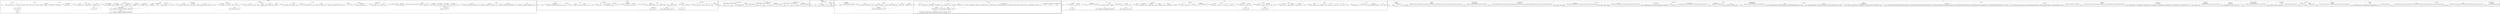 strict digraph {
compound = true;
concentrate=true;
node [shape=box];

subgraph cluster585 {
style=bold;label="behavioral";
GRAPH_DUMMY585 [shape=point, style=invis];
subgraph cluster0 {
style=dashed;label="catalog.py";
GRAPH_DUMMY0 [shape=point, style=invis];
subgraph cluster2 {
style=rounded;label="Catalog";
GRAPH_DUMMY2 [shape=point, style=invis];
3 [style=solid,label="__init__"];
8 [style=solid,label="_static_method_1"];
9 [style=solid,label="_static_method_2"];
10 [style=solid,label="main_method"];
}
subgraph cluster12 {
style=rounded;label="CatalogInstance";
GRAPH_DUMMY12 [shape=point, style=invis];
13 [style=solid,label="__init__"];
19 [style=solid,label="_instance_method_1"];
21 [style=solid,label="_instance_method_2"];
24 [style=solid,label="main_method"];
}
subgraph cluster26 {
style=rounded;label="CatalogClass";
GRAPH_DUMMY26 [shape=point, style=invis];
29 [style=solid,label="__init__"];
33 [style=solid,label="_class_method_1"];
35 [style=solid,label="_class_method_2"];
38 [style=solid,label="main_method"];
}
subgraph cluster40 {
style=rounded;label="CatalogStatic";
GRAPH_DUMMY40 [shape=point, style=invis];
41 [style=solid,label="__init__"];
45 [style=solid,label="_static_method_1"];
46 [style=solid,label="_static_method_2"];
48 [style=solid,label="main_method"];
}
subgraph cluster50 {
style=solid;label="main";
GRAPH_DUMMY50 [shape=point, style=invis];
}
52 [style=solid,label="__main__"];
}
subgraph cluster53 {
style=dashed;label="chain.py";
GRAPH_DUMMY53 [shape=point, style=invis];
subgraph cluster54 {
style=rounded;label="Handler";
GRAPH_DUMMY54 [shape=point, style=invis];
56 [style=solid,label="__init__"];
subgraph cluster60 {
style=solid;label="handle";
GRAPH_DUMMY60 [shape=point, style=invis];
}
64 [style=solid,label="_handle"];
}
subgraph cluster67 {
style=rounded;label="ConcreteHandler1";
GRAPH_DUMMY67 [shape=point, style=invis];
68 [style=solid,label="_handle"];
71 [style=solid,label="__init__"];
}
subgraph cluster72 {
style=rounded;label="ConcreteHandler2";
GRAPH_DUMMY72 [shape=point, style=invis];
73 [style=solid,label="_handle"];
76 [style=solid,label="__init__"];
}
subgraph cluster77 {
style=rounded;label="ConcreteHandler3";
GRAPH_DUMMY77 [shape=point, style=invis];
78 [style=solid,label="_handle"];
81 [style=solid,label="__init__"];
}
subgraph cluster82 {
style=rounded;label="DefaultHandler";
GRAPH_DUMMY82 [shape=point, style=invis];
83 [style=solid,label="_handle"];
86 [style=solid,label="__init__"];
}
subgraph cluster87 {
style=rounded;label="Client";
GRAPH_DUMMY87 [shape=point, style=invis];
88 [style=solid,label="__init__"];
91 [style=solid,label="delegate"];
}
subgraph cluster94 {
style=solid;label="coroutine";
GRAPH_DUMMY94 [shape=point, style=invis];
96 [style=solid,label="start"];
}
subgraph cluster99 {
style=solid;label="coroutine1";
GRAPH_DUMMY99 [shape=point, style=invis];
}
subgraph cluster102 {
style=solid;label="coroutine2";
GRAPH_DUMMY102 [shape=point, style=invis];
}
subgraph cluster105 {
style=solid;label="coroutine3";
GRAPH_DUMMY105 [shape=point, style=invis];
}
subgraph cluster108 {
style=solid;label="default_coroutine";
GRAPH_DUMMY108 [shape=point, style=invis];
}
subgraph cluster110 {
style=rounded;label="ClientCoroutine";
GRAPH_DUMMY110 [shape=point, style=invis];
111 [style=solid,label="__init__"];
114 [style=solid,label="delegate"];
}
subgraph cluster117 {
style=solid;label="timeit";
GRAPH_DUMMY117 [shape=point, style=invis];
119 [style=solid,label="count"];
}
subgraph cluster122 {
style=solid;label="suppress_stdout";
GRAPH_DUMMY122 [shape=point, style=invis];
}
subgraph cluster124 {
style=solid;label="__main__";
GRAPH_DUMMY124 [shape=point, style=invis];
}
}
subgraph cluster130 {
style=dashed;label="chaining_method.py";
GRAPH_DUMMY130 [shape=point, style=invis];
subgraph cluster131 {
style=rounded;label="Person";
GRAPH_DUMMY131 [shape=point, style=invis];
132 [style=solid,label="__init__"];
138 [style=solid,label="do_action"];
}
subgraph cluster140 {
style=rounded;label="Action";
GRAPH_DUMMY140 [shape=point, style=invis];
141 [style=solid,label="__init__"];
145 [style=solid,label="amount"];
148 [style=solid,label="stop"];
}
subgraph cluster150 {
style=solid;label="__main__";
GRAPH_DUMMY150 [shape=point, style=invis];
}
}
subgraph cluster153 {
style=dashed;label="command.py";
GRAPH_DUMMY153 [shape=point, style=invis];
subgraph cluster154 {
style=rounded;label="MoveFileCommand";
GRAPH_DUMMY154 [shape=point, style=invis];
155 [style=solid,label="__init__"];
161 [style=solid,label="execute"];
163 [style=solid,label="undo"];
165 [style=solid,label="rename"];
}
subgraph cluster169 {
style=solid;label="main";
GRAPH_DUMMY169 [shape=point, style=invis];
}
171 [style=solid,label="__main__"];
}
subgraph cluster172 {
style=dashed;label="iterator.py";
GRAPH_DUMMY172 [shape=point, style=invis];
subgraph cluster173 {
style=solid;label="count_to";
GRAPH_DUMMY173 [shape=point, style=invis];
}
}
subgraph cluster178 {
style=dashed;label="mediator.py";
GRAPH_DUMMY178 [shape=point, style=invis];
subgraph cluster179 {
style=rounded;label="TC";
GRAPH_DUMMY179 [shape=point, style=invis];
180 [style=solid,label="__init__"];
184 [style=solid,label="setup"];
186 [style=solid,label="execute"];
188 [style=solid,label="tearDown"];
190 [style=solid,label="setTM"];
193 [style=solid,label="setProblem"];
}
subgraph cluster196 {
style=rounded;label="Reporter";
GRAPH_DUMMY196 [shape=point, style=invis];
197 [style=solid,label="__init__"];
200 [style=solid,label="prepare"];
202 [style=solid,label="report"];
204 [style=solid,label="setTM"];
}
subgraph cluster207 {
style=rounded;label="DB";
GRAPH_DUMMY207 [shape=point, style=invis];
208 [style=solid,label="__init__"];
211 [style=solid,label="insert"];
213 [style=solid,label="update"];
215 [style=solid,label="setTM"];
}
subgraph cluster218 {
style=rounded;label="TestManager";
GRAPH_DUMMY218 [shape=point, style=invis];
219 [style=solid,label="__init__"];
subgraph cluster224 {
style=solid;label="prepareReporting";
GRAPH_DUMMY224 [shape=point, style=invis];
}
227 [style=solid,label="setReporter"];
230 [style=solid,label="setDB"];
233 [style=solid,label="publishReport"];
235 [style=solid,label="setTC"];
}
subgraph cluster238 {
style=solid;label="__main__";
GRAPH_DUMMY238 [shape=point, style=invis];
}
}
subgraph cluster243 {
style=dashed;label="memento.py";
GRAPH_DUMMY243 [shape=point, style=invis];
subgraph cluster244 {
style=solid;label="memento";
GRAPH_DUMMY244 [shape=point, style=invis];
248 [style=solid,label="restore"];
}
subgraph cluster249 {
style=rounded;label="Transaction";
GRAPH_DUMMY249 [shape=point, style=invis];
252 [style=solid,label="__init__"];
258 [style=solid,label="commit"];
260 [style=solid,label="rollback"];
}
subgraph cluster262 {
style=rounded;label="Transactional";
GRAPH_DUMMY262 [shape=point, style=invis];
263 [style=solid,label="__init__"];
subgraph cluster267 {
style=solid;label="__get__";
GRAPH_DUMMY267 [shape=point, style=invis];
271 [style=solid,label="transaction"];
}
}
subgraph cluster274 {
style=rounded;label="NumObj";
GRAPH_DUMMY274 [shape=point, style=invis];
275 [style=solid,label="__init__"];
279 [style=solid,label="__repr__"];
281 [style=solid,label="increment"];
283 [style=solid,label="do_stuff"];
}
subgraph cluster285 {
style=solid;label="__main__";
GRAPH_DUMMY285 [shape=point, style=invis];
}
}
subgraph cluster288 {
style=dashed;label="observer.py";
GRAPH_DUMMY288 [shape=point, style=invis];
subgraph cluster289 {
style=rounded;label="Subject";
GRAPH_DUMMY289 [shape=point, style=invis];
290 [style=solid,label="__init__"];
293 [style=solid,label="attach"];
296 [style=solid,label="detach"];
299 [style=solid,label="notify"];
}
subgraph cluster302 {
style=rounded;label="Data";
GRAPH_DUMMY302 [shape=point, style=invis];
303 [style=solid,label="__init__"];
308 [style=solid,label="data"];
310 [style=solid,label="data"];
}
subgraph cluster313 {
style=rounded;label="HexViewer";
GRAPH_DUMMY313 [shape=point, style=invis];
314 [style=solid,label="update"];
317 [style=solid,label="__init__"];
}
subgraph cluster318 {
style=rounded;label="DecimalViewer";
GRAPH_DUMMY318 [shape=point, style=invis];
319 [style=solid,label="update"];
322 [style=solid,label="__init__"];
}
subgraph cluster323 {
style=solid;label="main";
GRAPH_DUMMY323 [shape=point, style=invis];
}
328 [style=solid,label="__main__"];
}
subgraph cluster329 {
style=dashed;label="publish_subscribe.py";
GRAPH_DUMMY329 [shape=point, style=invis];
subgraph cluster330 {
style=rounded;label="Provider";
GRAPH_DUMMY330 [shape=point, style=invis];
331 [style=solid,label="__init__"];
335 [style=solid,label="notify"];
338 [style=solid,label="subscribe"];
342 [style=solid,label="unsubscribe"];
346 [style=solid,label="update"];
}
subgraph cluster348 {
style=rounded;label="Publisher";
GRAPH_DUMMY348 [shape=point, style=invis];
349 [style=solid,label="__init__"];
353 [style=solid,label="publish"];
}
subgraph cluster356 {
style=rounded;label="Subscriber";
GRAPH_DUMMY356 [shape=point, style=invis];
357 [style=solid,label="__init__"];
363 [style=solid,label="subscribe"];
366 [style=solid,label="unsubscribe"];
369 [style=solid,label="run"];
}
subgraph cluster372 {
style=solid;label="main";
GRAPH_DUMMY372 [shape=point, style=invis];
}
379 [style=solid,label="__main__"];
}
subgraph cluster380 {
style=dashed;label="registry.py";
GRAPH_DUMMY380 [shape=point, style=invis];
subgraph cluster381 {
style=rounded;label="RegistryHolder";
GRAPH_DUMMY381 [shape=point, style=invis];
subgraph cluster383 {
style=solid;label="__new__";
GRAPH_DUMMY383 [shape=point, style=invis];
}
389 [style=solid,label="get_registry"];
391 [style=solid,label="__init__"];
}
subgraph cluster392 {
style=rounded;label="BaseRegisteredClass";
GRAPH_DUMMY392 [shape=point, style=invis];
394 [style=solid,label="__init__"];
}
subgraph cluster395 {
style=solid;label="__main__";
GRAPH_DUMMY395 [shape=point, style=invis];
396 [style=rounded,label="ClassRegistree"];
}
}
subgraph cluster397 {
style=dashed;label="specification.py";
GRAPH_DUMMY397 [shape=point, style=invis];
subgraph cluster398 {
style=rounded;label="Specification";
GRAPH_DUMMY398 [shape=point, style=invis];
399 [style=solid,label="and_specification"];
402 [style=solid,label="or_specification"];
405 [style=solid,label="not_specification"];
407 [style=solid,label="is_satisfied_by"];
410 [style=solid,label="__init__"];
}
subgraph cluster411 {
style=rounded;label="CompositeSpecification";
GRAPH_DUMMY411 [shape=point, style=invis];
412 [style=solid,label="is_satisfied_by"];
415 [style=solid,label="and_specification"];
418 [style=solid,label="or_specification"];
421 [style=solid,label="not_specification"];
423 [style=solid,label="__init__"];
}
subgraph cluster424 {
style=rounded;label="AndSpecification";
GRAPH_DUMMY424 [shape=point, style=invis];
427 [style=solid,label="__init__"];
433 [style=solid,label="is_satisfied_by"];
}
subgraph cluster436 {
style=rounded;label="OrSpecification";
GRAPH_DUMMY436 [shape=point, style=invis];
439 [style=solid,label="__init__"];
445 [style=solid,label="is_satisfied_by"];
}
subgraph cluster448 {
style=rounded;label="NotSpecification";
GRAPH_DUMMY448 [shape=point, style=invis];
450 [style=solid,label="__init__"];
454 [style=solid,label="is_satisfied_by"];
}
subgraph cluster457 {
style=rounded;label="User";
GRAPH_DUMMY457 [shape=point, style=invis];
458 [style=solid,label="__init__"];
}
subgraph cluster462 {
style=rounded;label="UserSpecification";
GRAPH_DUMMY462 [shape=point, style=invis];
463 [style=solid,label="is_satisfied_by"];
466 [style=solid,label="__init__"];
}
subgraph cluster467 {
style=rounded;label="SuperUserSpecification";
GRAPH_DUMMY467 [shape=point, style=invis];
468 [style=solid,label="is_satisfied_by"];
471 [style=solid,label="__init__"];
}
subgraph cluster472 {
style=solid;label="__main__";
GRAPH_DUMMY472 [shape=point, style=invis];
}
}
subgraph cluster477 {
style=dashed;label="state.py";
GRAPH_DUMMY477 [shape=point, style=invis];
subgraph cluster478 {
style=rounded;label="State";
GRAPH_DUMMY478 [shape=point, style=invis];
479 [style=solid,label="scan"];
481 [style=solid,label="__init__"];
}
subgraph cluster482 {
style=rounded;label="AmState";
GRAPH_DUMMY482 [shape=point, style=invis];
483 [style=solid,label="__init__"];
490 [style=solid,label="toggle_amfm"];
}
subgraph cluster492 {
style=rounded;label="FmState";
GRAPH_DUMMY492 [shape=point, style=invis];
493 [style=solid,label="__init__"];
500 [style=solid,label="toggle_amfm"];
}
subgraph cluster502 {
style=rounded;label="Radio";
GRAPH_DUMMY502 [shape=point, style=invis];
503 [style=solid,label="__init__"];
508 [style=solid,label="toggle_amfm"];
510 [style=solid,label="scan"];
}
subgraph cluster512 {
style=solid;label="__main__";
GRAPH_DUMMY512 [shape=point, style=invis];
}
}
subgraph cluster515 {
style=dashed;label="strategy.py";
GRAPH_DUMMY515 [shape=point, style=invis];
subgraph cluster516 {
style=rounded;label="StrategyExample";
GRAPH_DUMMY516 [shape=point, style=invis];
517 [style=solid,label="__init__"];
522 [style=solid,label="execute"];
}
524 [style=solid,label="execute_replacement1"];
526 [style=solid,label="execute_replacement2"];
subgraph cluster528 {
style=solid;label="__main__";
GRAPH_DUMMY528 [shape=point, style=invis];
}
}
subgraph cluster532 {
style=dashed;label="template.py";
GRAPH_DUMMY532 [shape=point, style=invis];
535 [style=solid,label="iter_elements"];
538 [style=solid,label="rev_elements"];
541 [style=solid,label="get_list"];
542 [style=solid,label="get_lists"];
543 [style=solid,label="print_item"];
545 [style=solid,label="reverse_item"];
subgraph cluster547 {
style=solid;label="make_template";
GRAPH_DUMMY547 [shape=point, style=invis];
551 [style=solid,label="template"];
}
}
subgraph cluster553 {
style=dashed;label="visitor.py";
GRAPH_DUMMY553 [shape=point, style=invis];
subgraph cluster554 {
style=rounded;label="Node";
GRAPH_DUMMY554 [shape=point, style=invis];
555 [style=solid,label="__init__"];
}
subgraph cluster556 {
style=rounded;label="A";
GRAPH_DUMMY556 [shape=point, style=invis];
557 [style=solid,label="__init__"];
}
subgraph cluster558 {
style=rounded;label="B";
GRAPH_DUMMY558 [shape=point, style=invis];
559 [style=solid,label="__init__"];
}
subgraph cluster560 {
style=rounded;label="C";
GRAPH_DUMMY560 [shape=point, style=invis];
561 [style=solid,label="__init__"];
}
subgraph cluster562 {
style=rounded;label="Visitor";
GRAPH_DUMMY562 [shape=point, style=invis];
subgraph cluster563 {
style=solid;label="visit";
GRAPH_DUMMY563 [shape=point, style=invis];
}
570 [style=solid,label="generic_visit"];
575 [style=solid,label="visit_B"];
580 [style=solid,label="__init__"];
}
}
586 [style=dashed,label="__init__.py"];
}
subgraph cluster767 {
style=bold;label="creational";
GRAPH_DUMMY767 [shape=point, style=invis];
subgraph cluster587 {
style=dashed;label="abstract_factory.py";
GRAPH_DUMMY587 [shape=point, style=invis];
subgraph cluster588 {
style=rounded;label="PetShop";
GRAPH_DUMMY588 [shape=point, style=invis];
589 [style=solid,label="__init__"];
subgraph cluster593 {
style=solid;label="show_pet";
GRAPH_DUMMY593 [shape=point, style=invis];
}
}
subgraph cluster596 {
style=rounded;label="Dog";
GRAPH_DUMMY596 [shape=point, style=invis];
597 [style=solid,label="speak"];
599 [style=solid,label="__str__"];
601 [style=solid,label="__init__"];
}
subgraph cluster602 {
style=rounded;label="Cat";
GRAPH_DUMMY602 [shape=point, style=invis];
603 [style=solid,label="speak"];
605 [style=solid,label="__str__"];
607 [style=solid,label="__init__"];
}
608 [style=solid,label="random_animal"];
subgraph cluster609 {
style=solid;label="__main__";
GRAPH_DUMMY609 [shape=point, style=invis];
}
}
subgraph cluster612 {
style=dashed;label="borg.py";
GRAPH_DUMMY612 [shape=point, style=invis];
subgraph cluster613 {
style=rounded;label="Borg";
GRAPH_DUMMY613 [shape=point, style=invis];
615 [style=solid,label="__init__"];
619 [style=solid,label="__str__"];
}
subgraph cluster621 {
style=rounded;label="YourBorg";
GRAPH_DUMMY621 [shape=point, style=invis];
622 [style=solid,label="__init__"];
}
subgraph cluster623 {
style=solid;label="__main__";
GRAPH_DUMMY623 [shape=point, style=invis];
}
}
subgraph cluster627 {
style=dashed;label="builder.py";
GRAPH_DUMMY627 [shape=point, style=invis];
subgraph cluster628 {
style=rounded;label="Building";
GRAPH_DUMMY628 [shape=point, style=invis];
629 [style=solid,label="__init__"];
631 [style=solid,label="build_floor"];
633 [style=solid,label="build_size"];
635 [style=solid,label="__repr__"];
}
subgraph cluster637 {
style=rounded;label="House";
GRAPH_DUMMY637 [shape=point, style=invis];
638 [style=solid,label="build_floor"];
640 [style=solid,label="build_size"];
642 [style=solid,label="__init__"];
}
subgraph cluster643 {
style=rounded;label="Flat";
GRAPH_DUMMY643 [shape=point, style=invis];
644 [style=solid,label="build_floor"];
646 [style=solid,label="build_size"];
648 [style=solid,label="__init__"];
}
subgraph cluster649 {
style=rounded;label="ComplexBuilding";
GRAPH_DUMMY649 [shape=point, style=invis];
650 [style=solid,label="__repr__"];
652 [style=solid,label="__init__"];
}
subgraph cluster653 {
style=rounded;label="ComplexHouse";
GRAPH_DUMMY653 [shape=point, style=invis];
654 [style=solid,label="build_floor"];
656 [style=solid,label="build_size"];
658 [style=solid,label="__init__"];
}
subgraph cluster659 {
style=solid;label="construct_building";
GRAPH_DUMMY659 [shape=point, style=invis];
}
subgraph cluster662 {
style=solid;label="__main__";
GRAPH_DUMMY662 [shape=point, style=invis];
}
}
subgraph cluster666 {
style=dashed;label="factory_method.py";
GRAPH_DUMMY666 [shape=point, style=invis];
subgraph cluster667 {
style=rounded;label="GreekGetter";
GRAPH_DUMMY667 [shape=point, style=invis];
668 [style=solid,label="__init__"];
671 [style=solid,label="get"];
}
subgraph cluster674 {
style=rounded;label="EnglishGetter";
GRAPH_DUMMY674 [shape=point, style=invis];
675 [style=solid,label="get"];
678 [style=solid,label="__init__"];
}
subgraph cluster679 {
style=solid;label="get_localizer";
GRAPH_DUMMY679 [shape=point, style=invis];
}
subgraph cluster682 {
style=solid;label="__main__";
GRAPH_DUMMY682 [shape=point, style=invis];
}
}
subgraph cluster685 {
style=dashed;label="lazy_evaluation.py";
GRAPH_DUMMY685 [shape=point, style=invis];
subgraph cluster686 {
style=rounded;label="lazy_property";
GRAPH_DUMMY686 [shape=point, style=invis];
687 [style=solid,label="__init__"];
subgraph cluster691 {
style=solid;label="__get__";
GRAPH_DUMMY691 [shape=point, style=invis];
}
}
subgraph cluster696 {
style=solid;label="lazy_property2";
GRAPH_DUMMY696 [shape=point, style=invis];
699 [style=solid,label="_lazy_property"];
}
subgraph cluster701 {
style=rounded;label="Person";
GRAPH_DUMMY701 [shape=point, style=invis];
702 [style=solid,label="__init__"];
subgraph cluster709 {
style=solid;label="relatives";
GRAPH_DUMMY709 [shape=point, style=invis];
}
712 [style=solid,label="parents"];
}
subgraph cluster714 {
style=solid;label="main";
GRAPH_DUMMY714 [shape=point, style=invis];
}
716 [style=solid,label="__main__"];
}
subgraph cluster717 {
style=dashed;label="pool.py";
GRAPH_DUMMY717 [shape=point, style=invis];
subgraph cluster718 {
style=rounded;label="ObjectPool";
GRAPH_DUMMY718 [shape=point, style=invis];
719 [style=solid,label="__init__"];
725 [style=solid,label="__enter__"];
727 [style=solid,label="__exit__"];
732 [style=solid,label="__del__"];
}
subgraph cluster734 {
style=solid;label="main";
GRAPH_DUMMY734 [shape=point, style=invis];
735 [style=solid,label="test_object"];
}
738 [style=solid,label="__main__"];
}
subgraph cluster739 {
style=dashed;label="prototype.py";
GRAPH_DUMMY739 [shape=point, style=invis];
subgraph cluster740 {
style=rounded;label="Prototype";
GRAPH_DUMMY740 [shape=point, style=invis];
subgraph cluster742 {
style=solid;label="clone";
GRAPH_DUMMY742 [shape=point, style=invis];
}
746 [style=solid,label="__init__"];
}
subgraph cluster747 {
style=rounded;label="PrototypeDispatcher";
GRAPH_DUMMY747 [shape=point, style=invis];
748 [style=solid,label="__init__"];
751 [style=solid,label="get_objects"];
753 [style=solid,label="register_object"];
757 [style=solid,label="unregister_object"];
}
subgraph cluster760 {
style=solid;label="main";
GRAPH_DUMMY760 [shape=point, style=invis];
}
766 [style=solid,label="__main__"];
}
768 [style=dashed,label="__init__.py"];
}
subgraph cluster832 {
style=bold;label="dft";
GRAPH_DUMMY832 [shape=point, style=invis];
subgraph cluster769 {
style=dashed;label="constructor_injection.py";
GRAPH_DUMMY769 [shape=point, style=invis];
subgraph cluster770 {
style=rounded;label="TimeDisplay";
GRAPH_DUMMY770 [shape=point, style=invis];
771 [style=solid,label="__init__"];
subgraph cluster775 {
style=solid;label="get_current_time_as_html_fragment";
GRAPH_DUMMY775 [shape=point, style=invis];
}
}
subgraph cluster779 {
style=rounded;label="ProductionCodeTimeProvider";
GRAPH_DUMMY779 [shape=point, style=invis];
subgraph cluster780 {
style=solid;label="now";
GRAPH_DUMMY780 [shape=point, style=invis];
}
784 [style=solid,label="__init__"];
}
subgraph cluster785 {
style=rounded;label="MidnightTimeProvider";
GRAPH_DUMMY785 [shape=point, style=invis];
subgraph cluster786 {
style=solid;label="now";
GRAPH_DUMMY786 [shape=point, style=invis];
}
789 [style=solid,label="__init__"];
}
}
subgraph cluster790 {
style=dashed;label="parameter_injection.py";
GRAPH_DUMMY790 [shape=point, style=invis];
subgraph cluster791 {
style=rounded;label="TimeDisplay";
GRAPH_DUMMY791 [shape=point, style=invis];
792 [style=solid,label="__init__"];
subgraph cluster794 {
style=solid;label="get_current_time_as_html_fragment";
GRAPH_DUMMY794 [shape=point, style=invis];
}
}
subgraph cluster799 {
style=rounded;label="ProductionCodeTimeProvider";
GRAPH_DUMMY799 [shape=point, style=invis];
subgraph cluster800 {
style=solid;label="now";
GRAPH_DUMMY800 [shape=point, style=invis];
}
804 [style=solid,label="__init__"];
}
subgraph cluster805 {
style=rounded;label="MidnightTimeProvider";
GRAPH_DUMMY805 [shape=point, style=invis];
subgraph cluster806 {
style=solid;label="now";
GRAPH_DUMMY806 [shape=point, style=invis];
}
809 [style=solid,label="__init__"];
}
}
subgraph cluster810 {
style=dashed;label="setter_injection.py";
GRAPH_DUMMY810 [shape=point, style=invis];
subgraph cluster811 {
style=rounded;label="TimeDisplay";
GRAPH_DUMMY811 [shape=point, style=invis];
812 [style=solid,label="__init__"];
814 [style=solid,label="set_time_provider"];
subgraph cluster817 {
style=solid;label="get_current_time_as_html_fragment";
GRAPH_DUMMY817 [shape=point, style=invis];
}
}
subgraph cluster821 {
style=rounded;label="ProductionCodeTimeProvider";
GRAPH_DUMMY821 [shape=point, style=invis];
subgraph cluster822 {
style=solid;label="now";
GRAPH_DUMMY822 [shape=point, style=invis];
}
826 [style=solid,label="__init__"];
}
subgraph cluster827 {
style=rounded;label="MidnightTimeProvider";
GRAPH_DUMMY827 [shape=point, style=invis];
subgraph cluster828 {
style=solid;label="now";
GRAPH_DUMMY828 [shape=point, style=invis];
}
831 [style=solid,label="__init__"];
}
}
833 [style=dashed,label="__init__.py"];
}
subgraph cluster852 {
style=bold;label="fundamental";
GRAPH_DUMMY852 [shape=point, style=invis];
subgraph cluster834 {
style=dashed;label="delegation_pattern.py";
GRAPH_DUMMY834 [shape=point, style=invis];
subgraph cluster835 {
style=rounded;label="Delegator";
GRAPH_DUMMY835 [shape=point, style=invis];
836 [style=solid,label="__init__"];
subgraph cluster840 {
style=solid;label="__getattr__";
GRAPH_DUMMY840 [shape=point, style=invis];
843 [style=solid,label="wrapper"];
}
}
subgraph cluster846 {
style=rounded;label="Delegate";
GRAPH_DUMMY846 [shape=point, style=invis];
847 [style=solid,label="do_something"];
850 [style=solid,label="__init__"];
}
851 [style=solid,label="__main__"];
}
853 [style=dashed,label="__init__.py"];
}
subgraph cluster1038 {
style=bold;label="other";
GRAPH_DUMMY1038 [shape=point, style=invis];
subgraph cluster1036 {
style=bold;label="hsm";
GRAPH_DUMMY1036 [shape=point, style=invis];
subgraph cluster930 {
style=dashed;label="hsm.py";
GRAPH_DUMMY930 [shape=point, style=invis];
subgraph cluster931 {
style=rounded;label="UnsupportedMessageType";
GRAPH_DUMMY931 [shape=point, style=invis];
932 [style=solid,label="__init__"];
}
subgraph cluster933 {
style=rounded;label="UnsupportedState";
GRAPH_DUMMY933 [shape=point, style=invis];
934 [style=solid,label="__init__"];
}
subgraph cluster935 {
style=rounded;label="UnsupportedTransition";
GRAPH_DUMMY935 [shape=point, style=invis];
936 [style=solid,label="__init__"];
}
subgraph cluster937 {
style=rounded;label="HierachicalStateMachine";
GRAPH_DUMMY937 [shape=point, style=invis];
938 [style=solid,label="__init__"];
947 [style=solid,label="_next_state"];
950 [style=solid,label="_send_diagnostics_request"];
952 [style=solid,label="_raise_alarm"];
954 [style=solid,label="_clear_alarm"];
956 [style=solid,label="_perform_switchover"];
958 [style=solid,label="_send_switchover_response"];
960 [style=solid,label="_send_operator_inservice_response"];
962 [style=solid,label="_send_diagnostics_failure_report"];
964 [style=solid,label="_send_diagnostics_pass_report"];
966 [style=solid,label="_abort_diagnostics"];
968 [style=solid,label="_check_mate_status"];
970 [style=solid,label="on_message"];
}
subgraph cluster973 {
style=rounded;label="Unit";
GRAPH_DUMMY973 [shape=point, style=invis];
974 [style=solid,label="__init__"];
978 [style=solid,label="on_switchover"];
980 [style=solid,label="on_fault_trigger"];
982 [style=solid,label="on_diagnostics_failed"];
984 [style=solid,label="on_diagnostics_passed"];
986 [style=solid,label="on_operator_inservice"];
}
subgraph cluster988 {
style=rounded;label="Inservice";
GRAPH_DUMMY988 [shape=point, style=invis];
989 [style=solid,label="__init__"];
993 [style=solid,label="on_fault_trigger"];
995 [style=solid,label="on_switchover"];
}
subgraph cluster997 {
style=rounded;label="Active";
GRAPH_DUMMY997 [shape=point, style=invis];
998 [style=solid,label="__init__"];
1002 [style=solid,label="on_fault_trigger"];
1004 [style=solid,label="on_switchover"];
}
subgraph cluster1006 {
style=rounded;label="Standby";
GRAPH_DUMMY1006 [shape=point, style=invis];
1007 [style=solid,label="__init__"];
1011 [style=solid,label="on_switchover"];
}
subgraph cluster1013 {
style=rounded;label="OutOfService";
GRAPH_DUMMY1013 [shape=point, style=invis];
1014 [style=solid,label="__init__"];
1018 [style=solid,label="on_operator_inservice"];
}
subgraph cluster1020 {
style=rounded;label="Suspect";
GRAPH_DUMMY1020 [shape=point, style=invis];
1021 [style=solid,label="__init__"];
1025 [style=solid,label="on_diagnostics_failed"];
1027 [style=solid,label="on_diagnostics_passed"];
1029 [style=solid,label="on_operator_inservice"];
}
subgraph cluster1031 {
style=rounded;label="Failed";
GRAPH_DUMMY1031 [shape=point, style=invis];
1032 [style=solid,label="__init__"];
}
}
1037 [style=dashed,label="__init__.py"];
}
subgraph cluster854 {
style=dashed;label="blackboard.py";
GRAPH_DUMMY854 [shape=point, style=invis];
subgraph cluster855 {
style=rounded;label="Blackboard";
GRAPH_DUMMY855 [shape=point, style=invis];
856 [style=solid,label="__init__"];
860 [style=solid,label="add_expert"];
}
subgraph cluster863 {
style=rounded;label="Controller";
GRAPH_DUMMY863 [shape=point, style=invis];
864 [style=solid,label="__init__"];
868 [style=solid,label="run_loop"];
}
subgraph cluster870 {
style=rounded;label="AbstractExpert";
GRAPH_DUMMY870 [shape=point, style=invis];
872 [style=solid,label="__init__"];
876 [style=solid,label="is_eager_to_contribute"];
878 [style=solid,label="contribute"];
}
subgraph cluster880 {
style=rounded;label="Student";
GRAPH_DUMMY880 [shape=point, style=invis];
881 [style=solid,label="is_eager_to_contribute"];
883 [style=solid,label="contribute"];
885 [style=solid,label="__init__"];
}
subgraph cluster886 {
style=rounded;label="Scientist";
GRAPH_DUMMY886 [shape=point, style=invis];
887 [style=solid,label="is_eager_to_contribute"];
889 [style=solid,label="contribute"];
891 [style=solid,label="__init__"];
}
subgraph cluster892 {
style=rounded;label="Professor";
GRAPH_DUMMY892 [shape=point, style=invis];
893 [style=solid,label="is_eager_to_contribute"];
895 [style=solid,label="contribute"];
897 [style=solid,label="__init__"];
}
subgraph cluster898 {
style=solid;label="__main__";
GRAPH_DUMMY898 [shape=point, style=invis];
}
}
subgraph cluster902 {
style=dashed;label="graph_search.py";
GRAPH_DUMMY902 [shape=point, style=invis];
subgraph cluster903 {
style=rounded;label="GraphSearch";
GRAPH_DUMMY903 [shape=point, style=invis];
904 [style=solid,label="__init__"];
subgraph cluster908 {
style=solid;label="find_path";
GRAPH_DUMMY908 [shape=point, style=invis];
}
subgraph cluster914 {
style=solid;label="find_all_path";
GRAPH_DUMMY914 [shape=point, style=invis];
}
subgraph cluster921 {
style=solid;label="find_shortest_path";
GRAPH_DUMMY921 [shape=point, style=invis];
}
}
}
1039 [style=dashed,label="__init__.py"];
}
subgraph cluster1404 {
style=bold;label="structural";
GRAPH_DUMMY1404 [shape=point, style=invis];
subgraph cluster1040 {
style=dashed;label="3-tier.py";
GRAPH_DUMMY1040 [shape=point, style=invis];
subgraph cluster1041 {
style=rounded;label="Data";
GRAPH_DUMMY1041 [shape=point, style=invis];
1043 [style=solid,label="__get__"];
1047 [style=solid,label="__init__"];
}
subgraph cluster1048 {
style=rounded;label="BusinessLogic";
GRAPH_DUMMY1048 [shape=point, style=invis];
1050 [style=solid,label="product_list"];
1052 [style=solid,label="product_information"];
1055 [style=solid,label="__init__"];
}
subgraph cluster1056 {
style=rounded;label="Ui";
GRAPH_DUMMY1056 [shape=point, style=invis];
1057 [style=solid,label="__init__"];
1060 [style=solid,label="get_product_list"];
subgraph cluster1062 {
style=solid;label="get_product_information";
GRAPH_DUMMY1062 [shape=point, style=invis];
}
}
subgraph cluster1066 {
style=solid;label="main";
GRAPH_DUMMY1066 [shape=point, style=invis];
}
1068 [style=solid,label="__main__"];
}
subgraph cluster1069 {
style=dashed;label="adapter.py";
GRAPH_DUMMY1069 [shape=point, style=invis];
subgraph cluster1070 {
style=rounded;label="Dog";
GRAPH_DUMMY1070 [shape=point, style=invis];
1071 [style=solid,label="__init__"];
1074 [style=solid,label="bark"];
}
subgraph cluster1076 {
style=rounded;label="Cat";
GRAPH_DUMMY1076 [shape=point, style=invis];
1077 [style=solid,label="__init__"];
1080 [style=solid,label="meow"];
}
subgraph cluster1082 {
style=rounded;label="Human";
GRAPH_DUMMY1082 [shape=point, style=invis];
1083 [style=solid,label="__init__"];
1086 [style=solid,label="speak"];
}
subgraph cluster1088 {
style=rounded;label="Car";
GRAPH_DUMMY1088 [shape=point, style=invis];
1089 [style=solid,label="__init__"];
1092 [style=solid,label="make_noise"];
}
subgraph cluster1095 {
style=rounded;label="Adapter";
GRAPH_DUMMY1095 [shape=point, style=invis];
1096 [style=solid,label="__init__"];
1101 [style=solid,label="__getattr__"];
1104 [style=solid,label="original_dict"];
}
subgraph cluster1106 {
style=solid;label="main";
GRAPH_DUMMY1106 [shape=point, style=invis];
}
1112 [style=solid,label="__main__"];
}
subgraph cluster1113 {
style=dashed;label="bridge.py";
GRAPH_DUMMY1113 [shape=point, style=invis];
subgraph cluster1114 {
style=rounded;label="DrawingAPI1";
GRAPH_DUMMY1114 [shape=point, style=invis];
1115 [style=solid,label="draw_circle"];
1120 [style=solid,label="__init__"];
}
subgraph cluster1121 {
style=rounded;label="DrawingAPI2";
GRAPH_DUMMY1121 [shape=point, style=invis];
1122 [style=solid,label="draw_circle"];
1127 [style=solid,label="__init__"];
}
subgraph cluster1128 {
style=rounded;label="CircleShape";
GRAPH_DUMMY1128 [shape=point, style=invis];
1129 [style=solid,label="__init__"];
1139 [style=solid,label="draw"];
1141 [style=solid,label="scale"];
}
subgraph cluster1144 {
style=solid;label="main";
GRAPH_DUMMY1144 [shape=point, style=invis];
}
1146 [style=solid,label="__main__"];
}
subgraph cluster1147 {
style=dashed;label="composite.py";
GRAPH_DUMMY1147 [shape=point, style=invis];
subgraph cluster1148 {
style=rounded;label="Graphic";
GRAPH_DUMMY1148 [shape=point, style=invis];
1149 [style=solid,label="render"];
1151 [style=solid,label="__init__"];
}
subgraph cluster1152 {
style=rounded;label="CompositeGraphic";
GRAPH_DUMMY1152 [shape=point, style=invis];
1153 [style=solid,label="__init__"];
1156 [style=solid,label="render"];
1158 [style=solid,label="add"];
1161 [style=solid,label="remove"];
}
subgraph cluster1164 {
style=rounded;label="Ellipse";
GRAPH_DUMMY1164 [shape=point, style=invis];
1165 [style=solid,label="__init__"];
1169 [style=solid,label="render"];
}
subgraph cluster1171 {
style=solid;label="__main__";
GRAPH_DUMMY1171 [shape=point, style=invis];
}
}
subgraph cluster1179 {
style=dashed;label="decorator.py";
GRAPH_DUMMY1179 [shape=point, style=invis];
subgraph cluster1180 {
style=rounded;label="TextTag";
GRAPH_DUMMY1180 [shape=point, style=invis];
1181 [style=solid,label="__init__"];
1185 [style=solid,label="render"];
}
subgraph cluster1187 {
style=rounded;label="BoldWrapper";
GRAPH_DUMMY1187 [shape=point, style=invis];
1188 [style=solid,label="__init__"];
1192 [style=solid,label="render"];
}
subgraph cluster1194 {
style=rounded;label="ItalicWrapper";
GRAPH_DUMMY1194 [shape=point, style=invis];
1195 [style=solid,label="__init__"];
1199 [style=solid,label="render"];
}
subgraph cluster1201 {
style=solid;label="__main__";
GRAPH_DUMMY1201 [shape=point, style=invis];
}
}
subgraph cluster1204 {
style=dashed;label="facade.py";
GRAPH_DUMMY1204 [shape=point, style=invis];
subgraph cluster1206 {
style=rounded;label="TC1";
GRAPH_DUMMY1206 [shape=point, style=invis];
1207 [style=solid,label="run"];
1209 [style=solid,label="__init__"];
}
subgraph cluster1210 {
style=rounded;label="TC2";
GRAPH_DUMMY1210 [shape=point, style=invis];
1211 [style=solid,label="run"];
1213 [style=solid,label="__init__"];
}
subgraph cluster1214 {
style=rounded;label="TC3";
GRAPH_DUMMY1214 [shape=point, style=invis];
1215 [style=solid,label="run"];
1217 [style=solid,label="__init__"];
}
subgraph cluster1218 {
style=rounded;label="TestRunner";
GRAPH_DUMMY1218 [shape=point, style=invis];
1219 [style=solid,label="__init__"];
1225 [style=solid,label="runAll"];
}
subgraph cluster1227 {
style=solid;label="__main__";
GRAPH_DUMMY1227 [shape=point, style=invis];
}
}
subgraph cluster1229 {
style=dashed;label="flyweight.py";
GRAPH_DUMMY1229 [shape=point, style=invis];
subgraph cluster1230 {
style=rounded;label="FlyweightMeta";
GRAPH_DUMMY1230 [shape=point, style=invis];
subgraph cluster1231 {
style=solid;label="__new__";
GRAPH_DUMMY1231 [shape=point, style=invis];
}
subgraph cluster1237 {
style=solid;label="_serialize_params";
GRAPH_DUMMY1237 [shape=point, style=invis];
}
subgraph cluster1243 {
style=solid;label="__call__";
GRAPH_DUMMY1243 [shape=point, style=invis];
}
1251 [style=solid,label="__init__"];
}
subgraph cluster1252 {
style=rounded;label="Card";
GRAPH_DUMMY1252 [shape=point, style=invis];
subgraph cluster1254 {
style=solid;label="__new__";
GRAPH_DUMMY1254 [shape=point, style=invis];
}
1259 [style=solid,label="__repr__"];
1261 [style=solid,label="__init__"];
}
1262 [style=solid,label="with_metaclass"];
subgraph cluster1265 {
style=rounded;label="Card2";
GRAPH_DUMMY1265 [shape=point, style=invis];
1266 [style=solid,label="__init__"];
}
subgraph cluster1270 {
style=solid;label="__main__";
GRAPH_DUMMY1270 [shape=point, style=invis];
}
}
subgraph cluster1278 {
style=dashed;label="front_controller.py";
GRAPH_DUMMY1278 [shape=point, style=invis];
subgraph cluster1279 {
style=rounded;label="MobileView";
GRAPH_DUMMY1279 [shape=point, style=invis];
1280 [style=solid,label="show_index_page"];
1282 [style=solid,label="__init__"];
}
subgraph cluster1283 {
style=rounded;label="TabletView";
GRAPH_DUMMY1283 [shape=point, style=invis];
1284 [style=solid,label="show_index_page"];
1286 [style=solid,label="__init__"];
}
subgraph cluster1287 {
style=rounded;label="Dispatcher";
GRAPH_DUMMY1287 [shape=point, style=invis];
1288 [style=solid,label="__init__"];
1292 [style=solid,label="dispatch"];
}
subgraph cluster1295 {
style=rounded;label="RequestController";
GRAPH_DUMMY1295 [shape=point, style=invis];
1296 [style=solid,label="__init__"];
1299 [style=solid,label="dispatch_request"];
}
subgraph cluster1302 {
style=rounded;label="Request";
GRAPH_DUMMY1302 [shape=point, style=invis];
1305 [style=solid,label="__init__"];
}
subgraph cluster1311 {
style=solid;label="__main__";
GRAPH_DUMMY1311 [shape=point, style=invis];
}
}
subgraph cluster1313 {
style=dashed;label="mvc.py";
GRAPH_DUMMY1313 [shape=point, style=invis];
subgraph cluster1314 {
style=rounded;label="Model";
GRAPH_DUMMY1314 [shape=point, style=invis];
1315 [style=solid,label="__iter__"];
1317 [style=solid,label="get"];
1320 [style=solid,label="item_type"];
1322 [style=solid,label="__init__"];
}
subgraph cluster1323 {
style=rounded;label="ProductModel";
GRAPH_DUMMY1323 [shape=point, style=invis];
1324 [style=rounded,label="Price"];
1327 [style=solid,label="__iter__"];
1329 [style=solid,label="get"];
1332 [style=solid,label="__init__"];
}
subgraph cluster1333 {
style=rounded;label="View";
GRAPH_DUMMY1333 [shape=point, style=invis];
1334 [style=solid,label="show_item_list"];
1338 [style=solid,label="show_item_information"];
1343 [style=solid,label="item_not_found"];
1347 [style=solid,label="__init__"];
}
subgraph cluster1348 {
style=rounded;label="ConsoleView";
GRAPH_DUMMY1348 [shape=point, style=invis];
1349 [style=solid,label="show_item_list"];
1353 [style=solid,label="capitalizer"];
subgraph cluster1355 {
style=solid;label="show_item_information";
GRAPH_DUMMY1355 [shape=point, style=invis];
}
1361 [style=solid,label="item_not_found"];
1365 [style=solid,label="__init__"];
}
subgraph cluster1366 {
style=rounded;label="Controller";
GRAPH_DUMMY1366 [shape=point, style=invis];
1367 [style=solid,label="__init__"];
subgraph cluster1373 {
style=solid;label="show_items";
GRAPH_DUMMY1373 [shape=point, style=invis];
}
subgraph cluster1377 {
style=solid;label="show_item_information";
GRAPH_DUMMY1377 [shape=point, style=invis];
}
}
subgraph cluster1382 {
style=solid;label="__main__";
GRAPH_DUMMY1382 [shape=point, style=invis];
}
}
subgraph cluster1386 {
style=dashed;label="proxy.py";
GRAPH_DUMMY1386 [shape=point, style=invis];
subgraph cluster1387 {
style=rounded;label="SalesManager";
GRAPH_DUMMY1387 [shape=point, style=invis];
1388 [style=solid,label="talk"];
1390 [style=solid,label="__init__"];
}
subgraph cluster1391 {
style=rounded;label="Proxy";
GRAPH_DUMMY1391 [shape=point, style=invis];
1392 [style=solid,label="__init__"];
1396 [style=solid,label="talk"];
}
subgraph cluster1398 {
style=rounded;label="NoTalkProxy";
GRAPH_DUMMY1398 [shape=point, style=invis];
1399 [style=solid,label="talk"];
1401 [style=solid,label="__init__"];
}
subgraph cluster1402 {
style=solid;label="__main__";
GRAPH_DUMMY1402 [shape=point, style=invis];
}
}
1405 [style=dashed,label="__init__.py"];
}
subgraph cluster1879 {
style=bold;label="tests";
GRAPH_DUMMY1879 [shape=point, style=invis];
subgraph cluster1406 {
style=dashed;label="test_abstract_factory.py";
GRAPH_DUMMY1406 [shape=point, style=invis];
subgraph cluster1407 {
style=rounded;label="TestPetShop";
GRAPH_DUMMY1407 [shape=point, style=invis];
subgraph cluster1408 {
style=solid;label="test_dog_pet_shop_shall_show_dog_instance";
GRAPH_DUMMY1408 [shape=point, style=invis];
}
1411 [style=solid,label="__init__"];
}
}
subgraph cluster1412 {
style=dashed;label="test_adapter.py";
GRAPH_DUMMY1412 [shape=point, style=invis];
subgraph cluster1413 {
style=rounded;label="ClassTest";
GRAPH_DUMMY1413 [shape=point, style=invis];
1414 [style=solid,label="setUp"];
subgraph cluster1416 {
style=solid;label="test_dog_shall_bark";
GRAPH_DUMMY1416 [shape=point, style=invis];
}
subgraph cluster1420 {
style=solid;label="test_cat_shall_meow";
GRAPH_DUMMY1420 [shape=point, style=invis];
}
subgraph cluster1424 {
style=solid;label="test_human_shall_speak";
GRAPH_DUMMY1424 [shape=point, style=invis];
}
subgraph cluster1428 {
style=solid;label="test_car_shall_make_loud_noise";
GRAPH_DUMMY1428 [shape=point, style=invis];
}
subgraph cluster1432 {
style=solid;label="test_car_shall_make_very_loud_noise";
GRAPH_DUMMY1432 [shape=point, style=invis];
}
1436 [style=solid,label="__init__"];
}
subgraph cluster1437 {
style=rounded;label="AdapterTest";
GRAPH_DUMMY1437 [shape=point, style=invis];
subgraph cluster1438 {
style=solid;label="test_dog_adapter_shall_make_noise";
GRAPH_DUMMY1438 [shape=point, style=invis];
}
subgraph cluster1444 {
style=solid;label="test_cat_adapter_shall_make_noise";
GRAPH_DUMMY1444 [shape=point, style=invis];
}
subgraph cluster1450 {
style=solid;label="test_human_adapter_shall_make_noise";
GRAPH_DUMMY1450 [shape=point, style=invis];
}
subgraph cluster1456 {
style=solid;label="test_car_adapter_shall_make_loud_noise";
GRAPH_DUMMY1456 [shape=point, style=invis];
}
subgraph cluster1462 {
style=solid;label="test_car_adapter_shall_make_very_loud_noise";
GRAPH_DUMMY1462 [shape=point, style=invis];
}
1468 [style=solid,label="__init__"];
}
}
subgraph cluster1469 {
style=dashed;label="test_borg.py";
GRAPH_DUMMY1469 [shape=point, style=invis];
subgraph cluster1470 {
style=rounded;label="BorgTest";
GRAPH_DUMMY1470 [shape=point, style=invis];
1471 [style=solid,label="setUp"];
subgraph cluster1473 {
style=solid;label="test_initial_borg_state_shall_be_init";
GRAPH_DUMMY1473 [shape=point, style=invis];
}
1476 [style=solid,label="test_changing_instance_attribute_shall_change_borg_state"];
1478 [style=solid,label="test_instances_shall_have_own_ids"];
1480 [style=solid,label="__init__"];
}
}
subgraph cluster1481 {
style=dashed;label="test_bridge.py";
GRAPH_DUMMY1481 [shape=point, style=invis];
subgraph cluster1482 {
style=rounded;label="BridgeTest";
GRAPH_DUMMY1482 [shape=point, style=invis];
subgraph cluster1483 {
style=solid;label="test_bridge_shall_draw_with_concrete_api_implementation";
GRAPH_DUMMY1483 [shape=point, style=invis];
}
subgraph cluster1489 {
style=solid;label="test_bridge_shall_scale_both_api_circles_with_own_implementation";
GRAPH_DUMMY1489 [shape=point, style=invis];
}
1501 [style=solid,label="__init__"];
}
}
subgraph cluster1502 {
style=dashed;label="test_builder.py";
GRAPH_DUMMY1502 [shape=point, style=invis];
subgraph cluster1503 {
style=rounded;label="TestSimple";
GRAPH_DUMMY1503 [shape=point, style=invis];
subgraph cluster1504 {
style=solid;label="test_house";
GRAPH_DUMMY1504 [shape=point, style=invis];
}
subgraph cluster1507 {
style=solid;label="test_flat";
GRAPH_DUMMY1507 [shape=point, style=invis];
}
1510 [style=solid,label="__init__"];
}
subgraph cluster1511 {
style=rounded;label="TestComplex";
GRAPH_DUMMY1511 [shape=point, style=invis];
subgraph cluster1512 {
style=solid;label="test_house";
GRAPH_DUMMY1512 [shape=point, style=invis];
}
1515 [style=solid,label="__init__"];
}
}
subgraph cluster1516 {
style=dashed;label="test_command.py";
GRAPH_DUMMY1516 [shape=point, style=invis];
subgraph cluster1517 {
style=rounded;label="CommandTest";
GRAPH_DUMMY1517 [shape=point, style=invis];
1518 [style=solid,label="__get_test_directory"];
1520 [style=solid,label="setUpClass"];
subgraph cluster1522 {
style=solid;label="test_sequential_execution";
GRAPH_DUMMY1522 [shape=point, style=invis];
}
subgraph cluster1526 {
style=solid;label="test_sequential_undo";
GRAPH_DUMMY1526 [shape=point, style=invis];
}
1530 [style=solid,label="tearDownClass"];
1532 [style=solid,label="__init__"];
}
}
subgraph cluster1533 {
style=dashed;label="test_constructor_injection.py";
GRAPH_DUMMY1533 [shape=point, style=invis];
subgraph cluster1534 {
style=rounded;label="ConstructorInjectionTest";
GRAPH_DUMMY1534 [shape=point, style=invis];
subgraph cluster1535 {
style=solid;label="test_display_current_time_at_midnight";
GRAPH_DUMMY1535 [shape=point, style=invis];
}
subgraph cluster1540 {
style=solid;label="test_display_current_time_at_current_time";
GRAPH_DUMMY1540 [shape=point, style=invis];
}
1546 [style=solid,label="__init__"];
}
}
subgraph cluster1547 {
style=dashed;label="test_decorator.py";
GRAPH_DUMMY1547 [shape=point, style=invis];
subgraph cluster1548 {
style=rounded;label="TestTextWrapping";
GRAPH_DUMMY1548 [shape=point, style=invis];
1549 [style=solid,label="setUp"];
1551 [style=solid,label="test_italic"];
1553 [style=solid,label="test_bold"];
1555 [style=solid,label="test_mixed_bold_and_italic"];
1557 [style=solid,label="__init__"];
}
}
subgraph cluster1558 {
style=dashed;label="test_facade.py";
GRAPH_DUMMY1558 [shape=point, style=invis];
subgraph cluster1559 {
style=rounded;label="TestRunnerFacilities";
GRAPH_DUMMY1559 [shape=point, style=invis];
1560 [style=solid,label="setUp"];
1562 [style=solid,label="tearDown"];
subgraph cluster1564 {
style=solid;label="test_tc1_output";
GRAPH_DUMMY1564 [shape=point, style=invis];
}
subgraph cluster1567 {
style=solid;label="test_tc2_output";
GRAPH_DUMMY1567 [shape=point, style=invis];
}
subgraph cluster1570 {
style=solid;label="test_tc3_output";
GRAPH_DUMMY1570 [shape=point, style=invis];
}
subgraph cluster1573 {
style=solid;label="test_bunch_launch";
GRAPH_DUMMY1573 [shape=point, style=invis];
}
1576 [style=solid,label="__init__"];
}
}
subgraph cluster1577 {
style=dashed;label="test_factory_method.py";
GRAPH_DUMMY1577 [shape=point, style=invis];
subgraph cluster1578 {
style=rounded;label="TestLocalizer";
GRAPH_DUMMY1578 [shape=point, style=invis];
1579 [style=solid,label="setUp"];
1581 [style=solid,label="test_parrot_eng_localization"];
1583 [style=solid,label="test_parrot_greek_localization"];
1585 [style=solid,label="test_dog_eng_localization"];
1587 [style=solid,label="test_dog_greek_localization"];
1589 [style=solid,label="test_cat_eng_localization"];
1591 [style=solid,label="test_cat_greek_localization"];
1593 [style=solid,label="test_bear_eng_localization"];
1595 [style=solid,label="test_bear_greek_localization"];
1597 [style=solid,label="__init__"];
}
}
subgraph cluster1598 {
style=dashed;label="test_flyweight.py";
GRAPH_DUMMY1598 [shape=point, style=invis];
subgraph cluster1599 {
style=rounded;label="TestCard";
GRAPH_DUMMY1599 [shape=point, style=invis];
subgraph cluster1600 {
style=solid;label="test_instances_shall_reference_same_object";
GRAPH_DUMMY1600 [shape=point, style=invis];
}
subgraph cluster1604 {
style=solid;label="test_instances_with_different_suit";
GRAPH_DUMMY1604 [shape=point, style=invis];
}
subgraph cluster1608 {
style=solid;label="test_instances_with_different_values";
GRAPH_DUMMY1608 [shape=point, style=invis];
}
subgraph cluster1612 {
style=solid;label="test_instances_shall_share_additional_attributes";
GRAPH_DUMMY1612 [shape=point, style=invis];
}
1618 [style=solid,label="__init__"];
}
}
subgraph cluster1619 {
style=dashed;label="test_hsm.py";
GRAPH_DUMMY1619 [shape=point, style=invis];
subgraph cluster1620 {
style=rounded;label="HsmMethodTest";
GRAPH_DUMMY1620 [shape=point, style=invis];
1621 [style=solid,label="setUpClass"];
1623 [style=solid,label="test_initial_state_shall_be_standby"];
1625 [style=solid,label="test_unsupported_state_shall_raise_exception"];
1627 [style=solid,label="test_unsupported_message_type_shall_raise_exception"];
1629 [style=solid,label="test_calling_next_state_shall_change_current_state"];
subgraph cluster1631 {
style=solid;label="test_method_perform_switchover_shall_return_specifically";
GRAPH_DUMMY1631 [shape=point, style=invis];
}
1635 [style=solid,label="__init__"];
}
subgraph cluster1636 {
style=rounded;label="StandbyStateTest";
GRAPH_DUMMY1636 [shape=point, style=invis];
1637 [style=solid,label="setUpClass"];
1639 [style=solid,label="setUp"];
1641 [style=solid,label="test_given_standby_on_message_switchover_shall_set_active"];
1643 [style=solid,label="test_given_standby_on_message_switchover_shall_call_hsm_methods"];
1645 [style=solid,label="test_given_standby_on_message_fault_trigger_shall_set_suspect"];
1647 [style=solid,label="test_given_standby_on_message_diagnostics_failed_shall_raise_exception_and_keep_in_state"];
1649 [style=solid,label="test_given_standby_on_message_diagnostics_passed_shall_raise_exception_and_keep_in_state"];
1651 [style=solid,label="test_given_standby_on_message_operator_inservice_shall_raise_exception_and_keep_in_state"];
1653 [style=solid,label="__init__"];
}
}
subgraph cluster1654 {
style=dashed;label="test_lazy.py";
GRAPH_DUMMY1654 [shape=point, style=invis];
subgraph cluster1655 {
style=rounded;label="TestDynamicExpanding";
GRAPH_DUMMY1655 [shape=point, style=invis];
1656 [style=solid,label="setUp"];
1658 [style=solid,label="test_innate_properties"];
1660 [style=solid,label="test_relatives_not_in_properties"];
1662 [style=solid,label="test_extended_properties"];
1664 [style=solid,label="test_relatives_after_access"];
1666 [style=solid,label="test_parents"];
1668 [style=solid,label="__init__"];
}
}
subgraph cluster1669 {
style=dashed;label="test_observer.py";
GRAPH_DUMMY1669 [shape=point, style=invis];
subgraph cluster1670 {
style=rounded;label="TestSubject";
GRAPH_DUMMY1670 [shape=point, style=invis];
1671 [style=solid,label="setUpClass"];
1673 [style=solid,label="test_a_observer_list_shall_be_empty_initially"];
1675 [style=solid,label="test_b_observers_shall_be_attachable"];
1677 [style=solid,label="test_c_observers_shall_be_detachable"];
1679 [style=solid,label="__init__"];
}
subgraph cluster1680 {
style=rounded;label="TestData";
GRAPH_DUMMY1680 [shape=point, style=invis];
1681 [style=solid,label="setUpClass"];
1683 [style=solid,label="test_data_change_shall_notify_all_observers_once"];
1685 [style=solid,label="test_data_value_shall_be_changeable"];
1687 [style=solid,label="test_data_name_shall_be_changeable"];
1689 [style=solid,label="__init__"];
}
}
subgraph cluster1690 {
style=dashed;label="test_parameter_injection.py";
GRAPH_DUMMY1690 [shape=point, style=invis];
subgraph cluster1691 {
style=rounded;label="ParameterInjectionTest";
GRAPH_DUMMY1691 [shape=point, style=invis];
subgraph cluster1692 {
style=solid;label="test_display_current_time_at_midnight";
GRAPH_DUMMY1692 [shape=point, style=invis];
}
subgraph cluster1697 {
style=solid;label="test_display_current_time_at_current_time";
GRAPH_DUMMY1697 [shape=point, style=invis];
}
1703 [style=solid,label="__init__"];
}
}
subgraph cluster1704 {
style=dashed;label="test_pool.py";
GRAPH_DUMMY1704 [shape=point, style=invis];
subgraph cluster1705 {
style=rounded;label="TestPool";
GRAPH_DUMMY1705 [shape=point, style=invis];
1706 [style=solid,label="setUp"];
1708 [style=solid,label="test_items_recoil"];
1710 [style=solid,label="test_frozen_pool"];
1712 [style=solid,label="__init__"];
}
subgraph cluster1713 {
style=rounded;label="TestNaitivePool";
GRAPH_DUMMY1713 [shape=point, style=invis];
subgraph cluster1714 {
style=solid;label="test_pool_behavior_with_single_object_inside";
GRAPH_DUMMY1714 [shape=point, style=invis];
}
1717 [style=solid,label="__init__"];
}
}
subgraph cluster1718 {
style=dashed;label="test_prototype.py";
GRAPH_DUMMY1718 [shape=point, style=invis];
subgraph cluster1719 {
style=rounded;label="TestPrototypeFeatures";
GRAPH_DUMMY1719 [shape=point, style=invis];
1720 [style=solid,label="setUp"];
subgraph cluster1722 {
style=solid;label="test_cloning_propperty_innate_values";
GRAPH_DUMMY1722 [shape=point, style=invis];
}
subgraph cluster1726 {
style=solid;label="test_extended_property_values_cloning";
GRAPH_DUMMY1726 [shape=point, style=invis];
}
subgraph cluster1730 {
style=solid;label="test_cloning_propperty_assigned_values";
GRAPH_DUMMY1730 [shape=point, style=invis];
}
1734 [style=solid,label="__init__"];
}
subgraph cluster1735 {
style=rounded;label="TestDispatcherFeatures";
GRAPH_DUMMY1735 [shape=point, style=invis];
subgraph cluster1736 {
style=solid;label="setUp";
GRAPH_DUMMY1736 [shape=point, style=invis];
}
1741 [style=solid,label="test_batch_retrieving"];
1743 [style=solid,label="test_particular_properties_retrieving"];
1745 [style=solid,label="test_extended_properties_retrieving"];
1747 [style=solid,label="__init__"];
}
}
subgraph cluster1748 {
style=dashed;label="test_proxy.py";
GRAPH_DUMMY1748 [shape=point, style=invis];
subgraph cluster1749 {
style=rounded;label="ProxyTest";
GRAPH_DUMMY1749 [shape=point, style=invis];
1750 [style=solid,label="setUpClass"];
1752 [style=solid,label="setUp"];
1754 [style=solid,label="tearDown"];
subgraph cluster1756 {
style=solid;label="test_sales_manager_shall_talk_through_proxy_with_delay";
GRAPH_DUMMY1756 [shape=point, style=invis];
}
subgraph cluster1764 {
style=solid;label="test_sales_manager_shall_respond_through_proxy_with_delay";
GRAPH_DUMMY1764 [shape=point, style=invis];
}
1772 [style=solid,label="__init__"];
}
subgraph cluster1773 {
style=rounded;label="NoTalkProxyTest";
GRAPH_DUMMY1773 [shape=point, style=invis];
1774 [style=solid,label="setUpClass"];
1776 [style=solid,label="setUp"];
1778 [style=solid,label="tearDown"];
subgraph cluster1780 {
style=solid;label="test_sales_manager_shall_not_talk_through_proxy_with_delay";
GRAPH_DUMMY1780 [shape=point, style=invis];
}
subgraph cluster1788 {
style=solid;label="test_sales_manager_shall_not_respond_through_proxy_with_delay";
GRAPH_DUMMY1788 [shape=point, style=invis];
}
1796 [style=solid,label="__init__"];
}
}
subgraph cluster1797 {
style=dashed;label="test_publish_subscribe.py";
GRAPH_DUMMY1797 [shape=point, style=invis];
subgraph cluster1798 {
style=rounded;label="TestProvider";
GRAPH_DUMMY1798 [shape=point, style=invis];
subgraph cluster1799 {
style=solid;label="test_subscriber_shall_be_attachable_to_subscriptions";
GRAPH_DUMMY1799 [shape=point, style=invis];
}
subgraph cluster1804 {
style=solid;label="test_subscriber_shall_be_detachable_from_subscriptions";
GRAPH_DUMMY1804 [shape=point, style=invis];
}
subgraph cluster1809 {
style=solid;label="test_publisher_shall_append_subscription_message_to_queue";
GRAPH_DUMMY1809 [shape=point, style=invis];
}
subgraph cluster1815 {
style=solid;label="test_provider_shall_update_affected_subscribers_with_published_subscription";
GRAPH_DUMMY1815 [shape=point, style=invis];
}
1823 [style=solid,label="__init__"];
}
}
subgraph cluster1824 {
style=dashed;label="test_setter_injection.py";
GRAPH_DUMMY1824 [shape=point, style=invis];
subgraph cluster1825 {
style=rounded;label="ParameterInjectionTest";
GRAPH_DUMMY1825 [shape=point, style=invis];
subgraph cluster1826 {
style=solid;label="test_display_current_time_at_midnight";
GRAPH_DUMMY1826 [shape=point, style=invis];
}
subgraph cluster1831 {
style=solid;label="test_display_current_time_at_current_time";
GRAPH_DUMMY1831 [shape=point, style=invis];
}
1837 [style=solid,label="__init__"];
}
}
subgraph cluster1838 {
style=dashed;label="test_state.py";
GRAPH_DUMMY1838 [shape=point, style=invis];
subgraph cluster1839 {
style=rounded;label="RadioTest";
GRAPH_DUMMY1839 [shape=point, style=invis];
1840 [style=solid,label="setUpClass"];
subgraph cluster1842 {
style=solid;label="test_initial_state";
GRAPH_DUMMY1842 [shape=point, style=invis];
}
subgraph cluster1846 {
style=solid;label="test_initial_am_station";
GRAPH_DUMMY1846 [shape=point, style=invis];
}
subgraph cluster1850 {
style=solid;label="test_2nd_am_station_after_scan";
GRAPH_DUMMY1850 [shape=point, style=invis];
}
subgraph cluster1854 {
style=solid;label="test_3rd_am_station_after_scan";
GRAPH_DUMMY1854 [shape=point, style=invis];
}
subgraph cluster1858 {
style=solid;label="test_am_station_overflow_after_scan";
GRAPH_DUMMY1858 [shape=point, style=invis];
}
subgraph cluster1862 {
style=solid;label="test_shall_toggle_from_am_to_fm";
GRAPH_DUMMY1862 [shape=point, style=invis];
}
subgraph cluster1866 {
style=solid;label="test_shall_toggle_from_fm_to_am";
GRAPH_DUMMY1866 [shape=point, style=invis];
}
1870 [style=solid,label="__init__"];
}
}
subgraph cluster1871 {
style=dashed;label="test_strategy.py";
GRAPH_DUMMY1871 [shape=point, style=invis];
subgraph cluster1872 {
style=rounded;label="StrategyTest";
GRAPH_DUMMY1872 [shape=point, style=invis];
subgraph cluster1873 {
style=solid;label="test_print_output";
GRAPH_DUMMY1873 [shape=point, style=invis];
}
1878 [style=solid,label="__init__"];
}
}
1880 [style=dashed,label="__init__.py"];
}
GRAPH_DUMMY67 -> GRAPH_DUMMY54;
GRAPH_DUMMY72 -> GRAPH_DUMMY54;
GRAPH_DUMMY77 -> GRAPH_DUMMY54;
GRAPH_DUMMY82 -> GRAPH_DUMMY54;
GRAPH_DUMMY302 -> GRAPH_DUMMY289;
GRAPH_DUMMY411 -> GRAPH_DUMMY398;
GRAPH_DUMMY424 -> GRAPH_DUMMY411;
GRAPH_DUMMY436 -> GRAPH_DUMMY411;
GRAPH_DUMMY448 -> GRAPH_DUMMY411;
GRAPH_DUMMY462 -> GRAPH_DUMMY411;
GRAPH_DUMMY467 -> GRAPH_DUMMY411;
GRAPH_DUMMY482 -> GRAPH_DUMMY478;
GRAPH_DUMMY492 -> GRAPH_DUMMY478;
GRAPH_DUMMY556 -> GRAPH_DUMMY554;
GRAPH_DUMMY558 -> GRAPH_DUMMY554;
GRAPH_DUMMY560 -> GRAPH_DUMMY556;
GRAPH_DUMMY560 -> GRAPH_DUMMY558;
GRAPH_DUMMY621 -> GRAPH_DUMMY613;
GRAPH_DUMMY637 -> GRAPH_DUMMY628;
GRAPH_DUMMY643 -> GRAPH_DUMMY628;
GRAPH_DUMMY653 -> GRAPH_DUMMY649;
GRAPH_DUMMY880 -> GRAPH_DUMMY870;
GRAPH_DUMMY886 -> GRAPH_DUMMY870;
GRAPH_DUMMY892 -> GRAPH_DUMMY870;
GRAPH_DUMMY988 -> GRAPH_DUMMY973;
GRAPH_DUMMY997 -> GRAPH_DUMMY988;
GRAPH_DUMMY1006 -> GRAPH_DUMMY988;
GRAPH_DUMMY1013 -> GRAPH_DUMMY973;
GRAPH_DUMMY1020 -> GRAPH_DUMMY1013;
GRAPH_DUMMY1031 -> GRAPH_DUMMY1013;
GRAPH_DUMMY1152 -> GRAPH_DUMMY1148;
GRAPH_DUMMY1164 -> GRAPH_DUMMY1148;
GRAPH_DUMMY1187 -> GRAPH_DUMMY1180;
GRAPH_DUMMY1194 -> GRAPH_DUMMY1180;
GRAPH_DUMMY1323 -> GRAPH_DUMMY1314;
GRAPH_DUMMY1348 -> GRAPH_DUMMY1333;
GRAPH_DUMMY1398 -> GRAPH_DUMMY1391;

}

